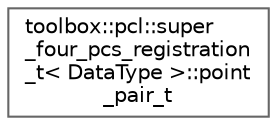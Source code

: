 digraph "Graphical Class Hierarchy"
{
 // LATEX_PDF_SIZE
  bgcolor="transparent";
  edge [fontname=Helvetica,fontsize=10,labelfontname=Helvetica,labelfontsize=10];
  node [fontname=Helvetica,fontsize=10,shape=box,height=0.2,width=0.4];
  rankdir="LR";
  Node0 [id="Node000000",label="toolbox::pcl::super\l_four_pcs_registration\l_t\< DataType \>::point\l_pair_t",height=0.2,width=0.4,color="grey40", fillcolor="white", style="filled",URL="$structtoolbox_1_1pcl_1_1super__four__pcs__registration__t_1_1point__pair__t.html",tooltip="点对结构 / Point pair structure"];
}
